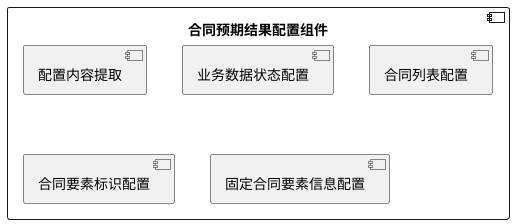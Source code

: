 @startuml contract-config
component "合同预期结果配置组件" {
    [配置内容提取]
    [业务数据状态配置]
    [合同列表配置]
    [合同要素标识配置]
    [固定合同要素信息配置]
}
@enduml


@startuml contract-file
component "合同文件处理组件" {
    [文件下载] as download
    [文件存储] as save

    download <.. 文件下载接口

    save .. 存储服务器
    save .. 本地存储路径
}
@enduml


@startuml  contract-parser
component "PDF 文件解析组件" {
    [PDF 解析器] as parser

    PDF解析 .u.> parser
}
@enduml


@startuml  contract-check
component "合同校验组件" {
    [合同文件数量校验器]
    [合同文本内容校验器]
    [合同自定义参数校验器]
    [合同图片校验器]
    [合同表格内容校验器]
    [合同签章内容校验器]
}
@enduml


@startuml  contact-result
component "测试结果处理组件" {
    [测试结果收集器]
    [测试缺陷自动上报]
    [测试报告自动生成]
    [测试报告发送]
}
@enduml




@startuml contract-auto-test
:业务数据;
:判断业务数据状态;
split
    :提取已签署合同列表;
split again
    :提取当前状态配置的\n合同列表;
end split
if(数据是否一致?) then (Y)
    :标记合同数量正确;
else (N)
    :标记合同数量错误;
endif
:提取已生成合同的 PDF 文件队列;
:提取队列中第一份合同 PDF 文件;
repeat
    :解析合同 PDF;
    split
        :提取当前合同配置的要素信息;
    split again
        :提取解析到的合同要素信息;
    end split
    if(要素信息数量是否一致?) then (Y)
        :标记合同要素数量正确;
    else (N)
        :标记合同要素数量错误;
    endif
    if(要素信息内容是否一致?) then (Y)
        :标记合同要素内容正确;
    else (N)
        :标记合同要素内容错误;
    endif
repeatwhile (提取队列中下一份合同 PDF)
:收集结果;
:测试完成;
@enduml
